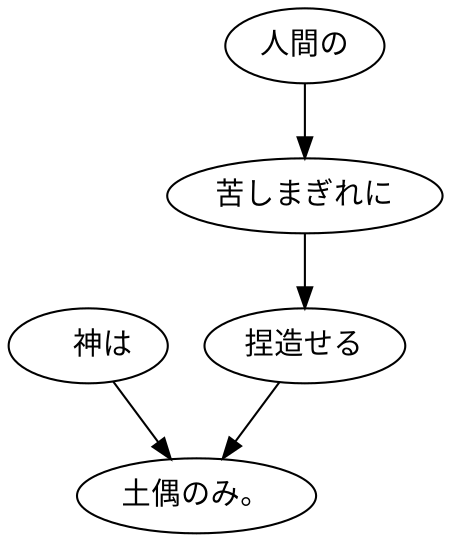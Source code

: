 digraph graph5796 {
	node0 [label="　神は"];
	node1 [label="人間の"];
	node2 [label="苦しまぎれに"];
	node3 [label="捏造せる"];
	node4 [label="土偶のみ。"];
	node0 -> node4;
	node1 -> node2;
	node2 -> node3;
	node3 -> node4;
}
